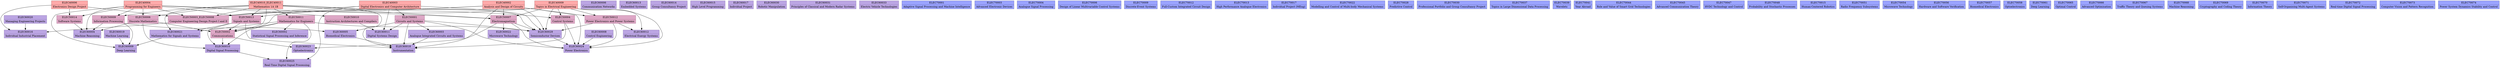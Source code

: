 // This is an auto-generated file. Don't edit this file; edit `modules.yml` instead.

digraph G {
  node[shape="record", style="filled"];

  node[color="#945050", fillcolor="#ffaaaa"];

  ELEC40002 [label="{ELEC40002 | Analysis and Design of Circuits}"];

  ELEC40003 [label="{ELEC40003 | Digital Electronics and Computer Architecture}"];

  ELEC40004 [label="{ELEC40004 | Programming for Engineers}"];

  ELEC40006 [label="{ELEC40006 | Electronics Design Project}"];

  ELEC40009 [label="{ELEC40009 | Topics in Electrical Engineering}"];

  ELEC40010_ELEC40011 [label="{ELEC40010_ELEC40011 | Mathematics 1A 1B}"];

  node[color="#985d7d", fillcolor="#dea8c6"];

  ELEC40003 -> ELEC50001;
  ELEC50001 [label="{ELEC50001 | Circuits and Systems}"];

  ELEC40009 -> ELEC50002;
  ELEC40010_ELEC40011 -> ELEC50002;
  ELEC50006 -> ELEC50002;
  ELEC50011 -> ELEC50002;
  ELEC50013 -> ELEC50002;
  ELEC50002 [label="{ELEC50002 | Communications}"];

  ELEC40002 -> ELEC50003_ELEC50008;
  ELEC40003 -> ELEC50003_ELEC50008;
  ELEC40004 -> ELEC50003_ELEC50008;
  ELEC40006 -> ELEC50003_ELEC50008;
  ELEC40009 -> ELEC50003_ELEC50008;
  ELEC40010_ELEC40011 -> ELEC50003_ELEC50008;
  ELEC50003_ELEC50008 [label="{ELEC50003_ELEC50008 | Computer Engineering Design Project I and II}"];

  ELEC40009 -> ELEC50004;
  ELEC40010_ELEC40011 -> ELEC50004;
  ELEC50004 [label="{ELEC50004 | Control Systems}"];

  ELEC40004 -> ELEC50006;
  ELEC40010_ELEC40011 -> ELEC50006;
  ELEC50006 [label="{ELEC50006 | Discrete Mathematics}"];

  ELEC40002 -> ELEC50007;
  ELEC40004 -> ELEC50007;
  ELEC40009 -> ELEC50007;
  ELEC40010_ELEC40011 -> ELEC50007;
  ELEC50007 [label="{ELEC50007 | Electromagnetism}"];

  ELEC40004 -> ELEC50009;
  ELEC40010_ELEC40011 -> ELEC50009;
  ELEC50009 [label="{ELEC50009 | Information Processing}"];

  ELEC40004 -> ELEC50010;
  ELEC50010 [label="{ELEC50010 | Instruction Architectures and Compilers}"];

  ELEC40010_ELEC40011 -> ELEC50011;
  ELEC50011 [label="{ELEC50011 | Mathematics for Engineers}"];

  ELEC40002 -> ELEC50012;
  ELEC40009 -> ELEC50012;
  ELEC50012 [label="{ELEC50012 | Power Electronics and Power Systems}"];

  ELEC40002 -> ELEC50013;
  ELEC40004 -> ELEC50013;
  ELEC40010_ELEC40011 -> ELEC50013;
  ELEC50013 [label="{ELEC50013 | Signals and Systems}"];

  ELEC40004 -> ELEC50014;
  ELEC40006 -> ELEC50014;
  ELEC50014 [label="{ELEC50014 | Software Systems}"];
  node[color="#7e68a4", fillcolor="#bba5e3"];

  ELEC50011 -> ELEC60002;
  ELEC60002 [label="{ELEC60002 | Statistical Signal Processing and Inference}"];

  ELEC50001 -> ELEC60003;
  ELEC60003 [label="{ELEC60003 | Analogue Integrated Circuits and Systems}"];

  ELEC40004 -> ELEC60004;
  ELEC50014 -> ELEC60004;
  ELEC50006 -> ELEC60004;
  ELEC50009 -> ELEC60004;
  ELEC60004 [label="{ELEC60004 | Machine Reasoning}"];

  ELEC50001 -> ELEC60005;
  ELEC50009 -> ELEC60005;
  ELEC60005 [label="{ELEC60005 | Biomedical Electronics}"];

  ELEC60006 [label="{ELEC60006 | Communication Networks}"];

  ELEC60008 [label="{ELEC60008 | Control Engineering}"];

  ELEC60019 -> ELEC60009;
  ELEC60021 -> ELEC60009;
  ELEC40004 -> ELEC60009;
  ELEC50009 -> ELEC60009;
  ELEC60009 [label="{ELEC60009 | Deep Learning}"];

  ELEC50006 -> ELEC60010;
  ELEC50011 -> ELEC60010;
  ELEC50013 -> ELEC60010;
  ELEC50002 -> ELEC60010;
  ELEC60010 [label="{ELEC60010 | Digital Signal Processing}"];

  ELEC40003 -> ELEC60011;
  ELEC50001 -> ELEC60011;
  ELEC50010 -> ELEC60011;
  ELEC60011 [label="{ELEC60011 | Digital Systems Design}"];

  ELEC50012 -> ELEC60012;
  ELEC40009 -> ELEC60012;
  ELEC60012 [label="{ELEC60012 | Electrical Energy Systems}"];

  ELEC60013 [label="{ELEC60013 | Embedded Systems}"];

  ELEC60014 [label="{ELEC60014 | Group Consultancy Project}"];

  ELEC60015 [label="{ELEC60015 | High Level Programming}"];

  ELEC40006 -> ELEC60016;
  ELEC50003_ELEC50008 -> ELEC60016;
  ELEC60020 -> ELEC60016;
  ELEC60016 [label="{ELEC60016 | Individual Industrial Placement}"];

  ELEC60017 [label="{ELEC60017 | Individual Project}"];

  ELEC40010_ELEC40011 -> ELEC60018;
  ELEC40002 -> ELEC60018;
  ELEC50001 -> ELEC60018;
  ELEC50013 -> ELEC60018;
  ELEC50004 -> ELEC60018;
  ELEC60003 -> ELEC60018;
  ELEC60005 -> ELEC60018;
  ELEC60018 [label="{ELEC60018 | Instrumentation}"];

  ELEC60019 [label="{ELEC60019 | Machine Learning}"];

  ELEC60020 [label="{ELEC60020 | Managing Engineering Projects}"];

  ELEC40010_ELEC40011 -> ELEC60021;
  ELEC50011 -> ELEC60021;
  ELEC50013 -> ELEC60021;
  ELEC60021 [label="{ELEC60021 | Mathematics for Signals and Systems}"];

  ELEC50007 -> ELEC60022;
  ELEC60022 [label="{ELEC60022 | Microwave Technology}"];

  ELEC50007 -> ELEC60023;
  ELEC50002 -> ELEC60023;
  ELEC60023 [label="{ELEC60023 | Optoelectronics}"];

  ELEC40002 -> ELEC60024;
  ELEC40009 -> ELEC60024;
  ELEC50001 -> ELEC60024;
  ELEC50004 -> ELEC60024;
  ELEC50007 -> ELEC60024;
  ELEC50012 -> ELEC60024;
  ELEC60029 -> ELEC60024;
  ELEC60008 -> ELEC60024;
  ELEC60024 [label="{ELEC60024 | Power Electronics}"];

  ELEC40003 -> ELEC60025;
  ELEC50011 -> ELEC60025;
  ELEC60010 -> ELEC60025;
  ELEC60025 [label="{ELEC60025 | Real-Time Digital Signal Processing}"];

  ELEC40002 -> ELEC60029;
  ELEC40003 -> ELEC60029;
  ELEC40009 -> ELEC60029;
  ELEC40010_ELEC40011 -> ELEC60029;
  ELEC50001 -> ELEC60029;
  ELEC50011 -> ELEC60029;
  ELEC50007 -> ELEC60029;
  ELEC50012 -> ELEC60029;
  ELEC60029 [label="{ELEC60029 | Semiconductor Devices}"];

  ELEC60030 [label="{ELEC60030 | Robotic Manipulation}"];

  ELEC60031 [label="{ELEC60031 | Principles of Classical and Modern Radar Systems}"];

  ELEC60033 [label="{ELEC60033 | Electric Vehicle Technologies}"];
  node[color="#4d5395", fillcolor="#9aa3ff"];

  ELEC70001 [label="{ELEC70001 | Adaptive Signal Processing and Machine Intelligence}"];

  ELEC70003 [label="{ELEC70003 | Advanced Electronic Devices}"];

  ELEC70004 [label="{ELEC70004 | Analogue Signal Processing}"];

  ELEC70006 [label="{ELEC70006 | Design of Linear Multivariable Control Systems}"];

  ELEC70009 [label="{ELEC70009 | Discrete-Event Systems}"];

  ELEC70012 [label="{ELEC70012 | Full-Custom Integrated Circuit Design}"];

  ELEC70013 [label="{ELEC70013 | High Performance Analogue Electronics}"];

  ELEC70017 [label="{ELEC70017 | Individual Project (MEng)}"];

  ELEC70022 [label="{ELEC70022 | Modelling and Control of Multi-body Mechanical Systems}"];

  ELEC70028 [label="{ELEC70028 | Predictive Control}"];

  ELEC70030 [label="{ELEC70030 | Professional Portfolio and Group Consultancy Project}"];

  ELEC70037 [label="{ELEC70037 | Topics in Large Dimensional Data Processing}"];

  ELEC70039 [label="{ELEC70039 | Wavelets}"];

  ELEC70041 [label="{ELEC70041 | Year Abroad}"];

  ELEC70044 [label="{ELEC70044 | Role and Value of Smart Grid Technologies}"];

  ELEC70045 [label="{ELEC70045 | Advanced Communication Theory}"];

  ELEC70047 [label="{ELEC70047 | HVDC Technology and Control}"];

  ELEC70048 [label="{ELEC70048 | Probability and Stochastic Processes}"];

  ELEC70015 [label="{ELEC70015 | Human-Centered Robotics}"];

  ELEC70051 [label="{ELEC70051 | Radio Frequency Subsystems}"];

  ELEC70054 [label="{ELEC70054 | Microwave Technology}"];

  ELEC70056 [label="{ELEC70056 | Hardware and Software Verification}"];

  ELEC70057 [label="{ELEC70057 | Biomedical Electronics}"];

  ELEC70058 [label="{ELEC70058 | Optoelectronics}"];

  ELEC70061 [label="{ELEC70061 | Deep Learning}"];

  ELEC70065 [label="{ELEC70065 | Optimal Control}"];

  ELEC70066 [label="{ELEC70066 | Advanced Optimisation}"];

  ELEC70067 [label="{ELEC70067 | Traffic Theory and Queuing Systems}"];

  ELEC70068 [label="{ELEC70068 | Machine Reasoning}"];

  ELEC70069 [label="{ELEC70069 | Cryptography and Coding Theory}"];

  ELEC70070 [label="{ELEC70070 | Information Theory}"];

  ELEC70071 [label="{ELEC70071 | Self-Organising Multi-Agent Systems}"];

  ELEC70072 [label="{ELEC70072 | Real-time Digital Signal Processing}"];

  ELEC70073 [label="{ELEC70073 | Computer Vision and Pattern Recognition}"];

  ELEC70074 [label="{ELEC70074 | Power System Dynamics Stability and Control}"];
}
